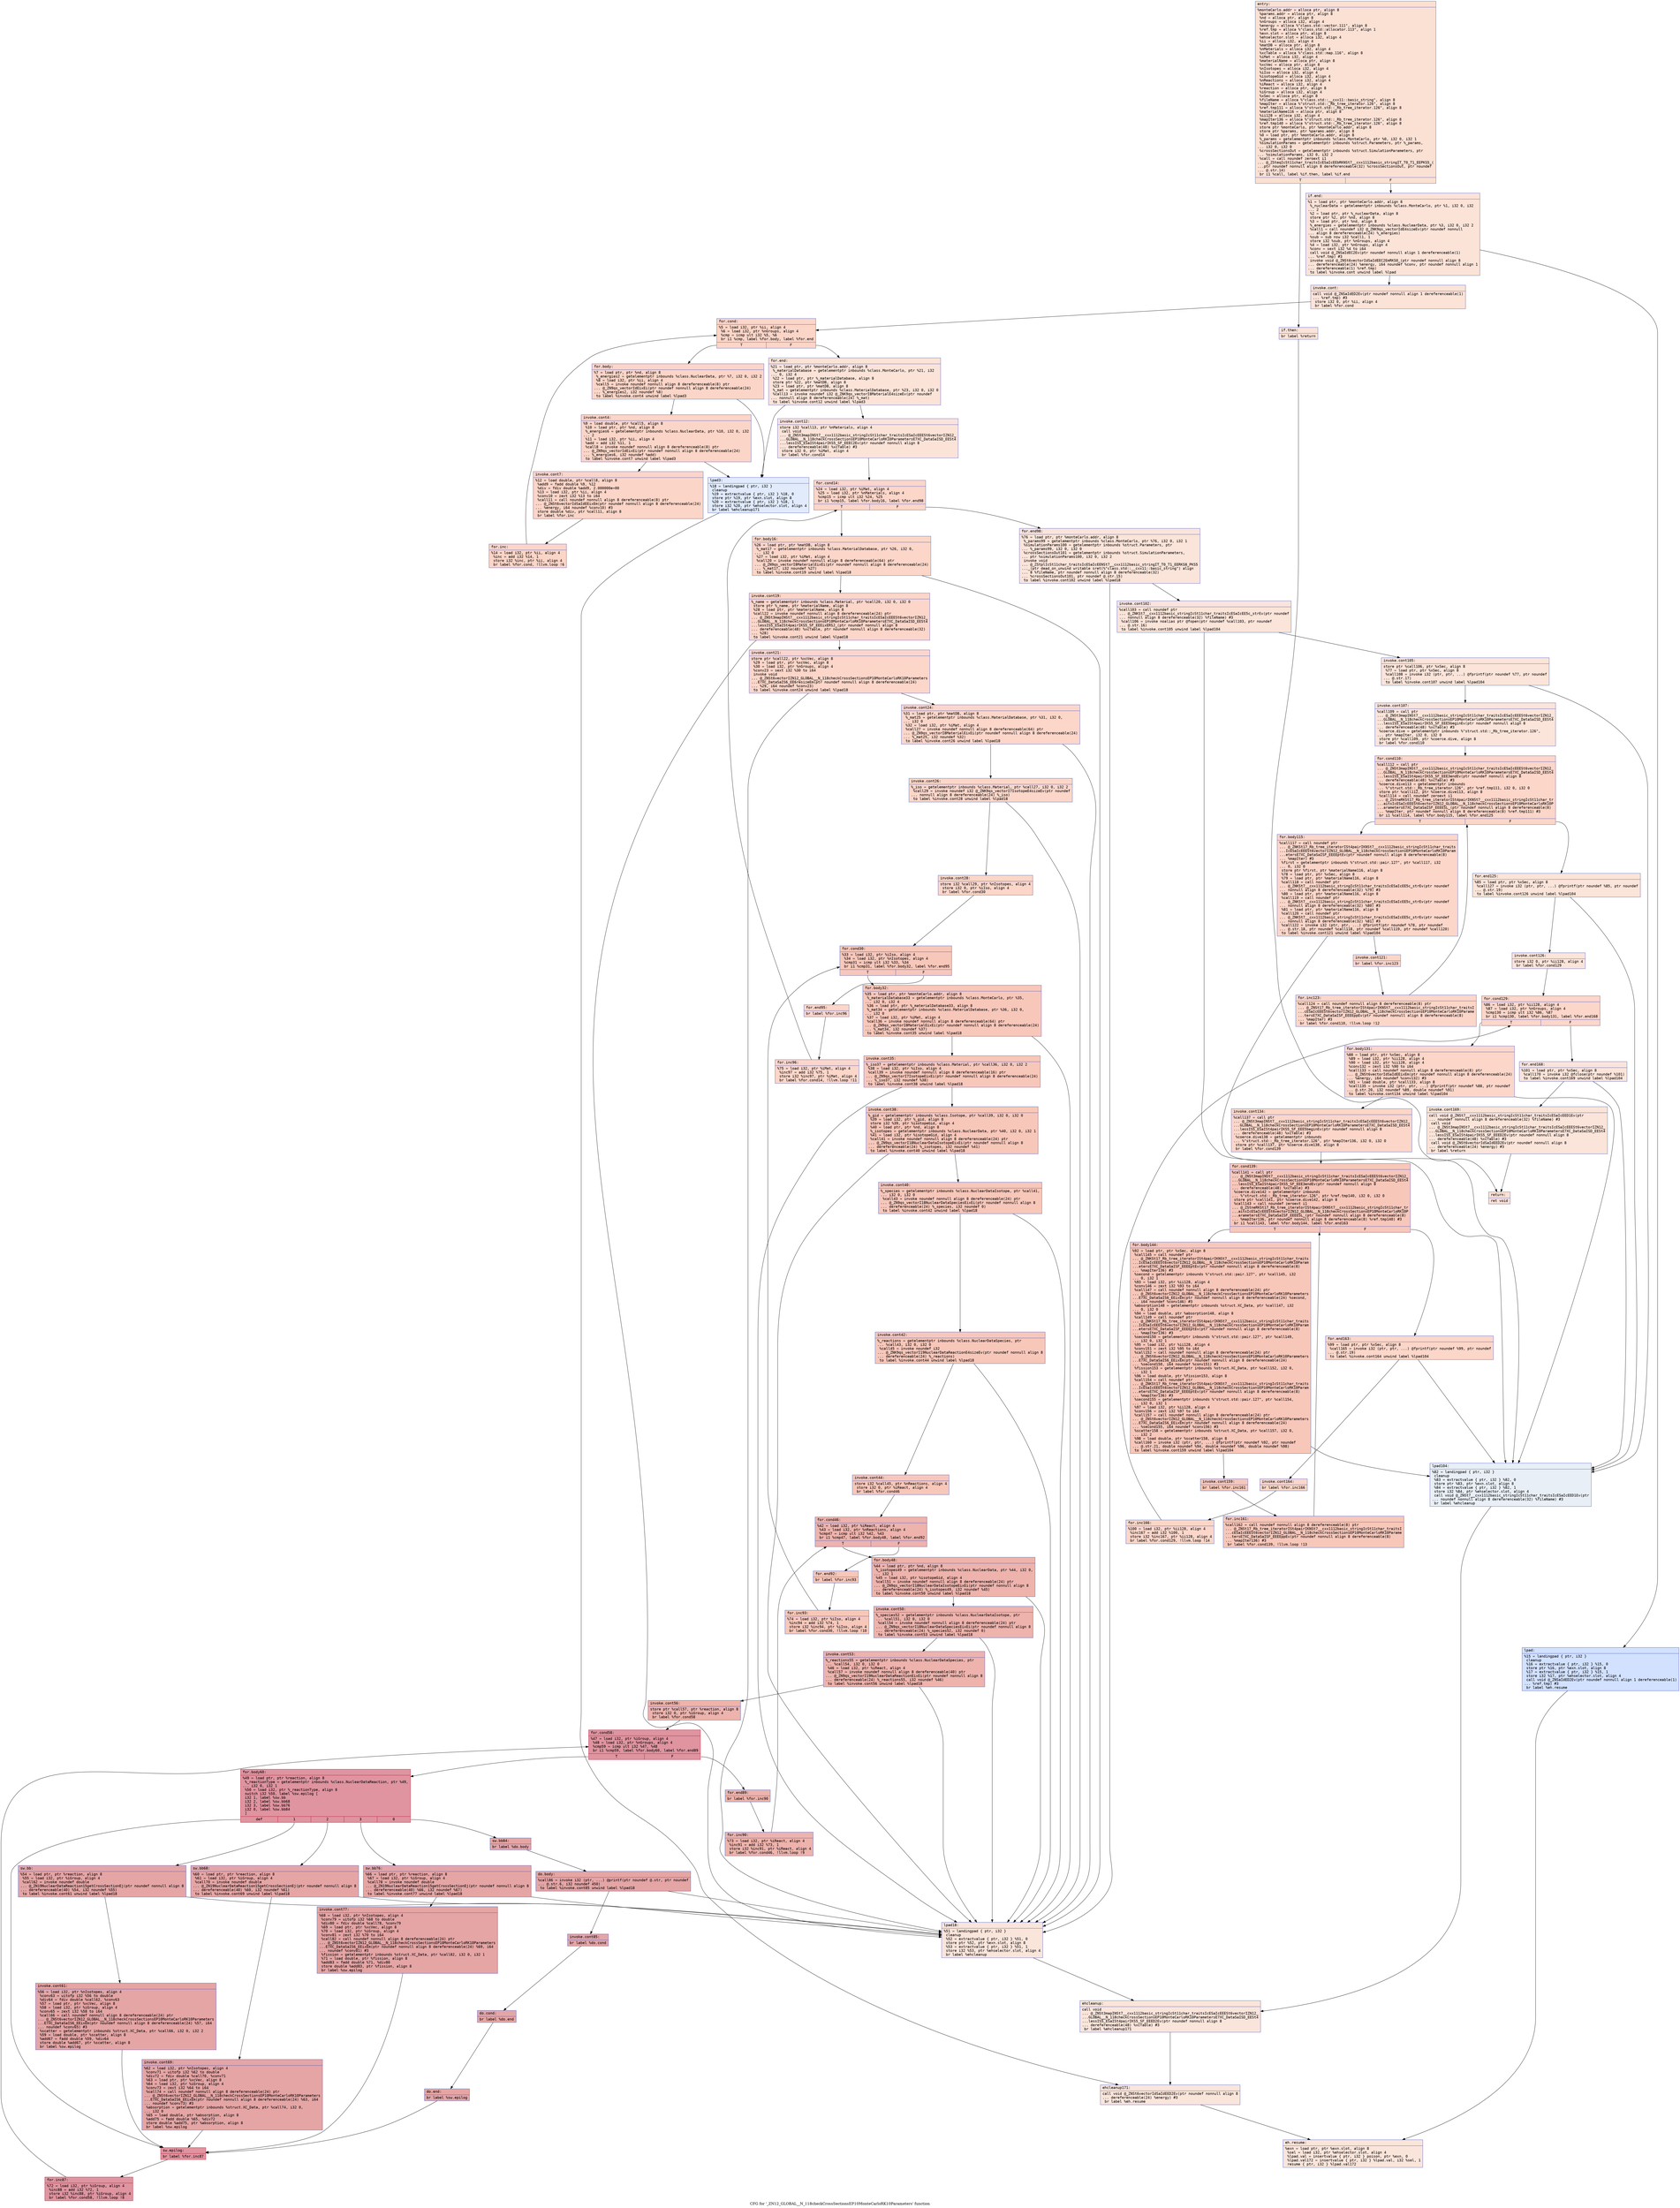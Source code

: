 digraph "CFG for '_ZN12_GLOBAL__N_118checkCrossSectionsEP10MonteCarloRK10Parameters' function" {
	label="CFG for '_ZN12_GLOBAL__N_118checkCrossSectionsEP10MonteCarloRK10Parameters' function";

	Node0x55dab46b8690 [shape=record,color="#3d50c3ff", style=filled, fillcolor="#f7b99e70" fontname="Courier",label="{entry:\l|  %monteCarlo.addr = alloca ptr, align 8\l  %params.addr = alloca ptr, align 8\l  %nd = alloca ptr, align 8\l  %nGroups = alloca i32, align 4\l  %energy = alloca %\"class.std::vector.111\", align 8\l  %ref.tmp = alloca %\"class.std::allocator.113\", align 1\l  %exn.slot = alloca ptr, align 8\l  %ehselector.slot = alloca i32, align 4\l  %ii = alloca i32, align 4\l  %matDB = alloca ptr, align 8\l  %nMaterials = alloca i32, align 4\l  %xcTable = alloca %\"class.std::map.116\", align 8\l  %iMat = alloca i32, align 4\l  %materialName = alloca ptr, align 8\l  %xcVec = alloca ptr, align 8\l  %nIsotopes = alloca i32, align 4\l  %iIso = alloca i32, align 4\l  %isotopeGid = alloca i32, align 4\l  %nReactions = alloca i32, align 4\l  %iReact = alloca i32, align 4\l  %reaction = alloca ptr, align 8\l  %iGroup = alloca i32, align 4\l  %xSec = alloca ptr, align 8\l  %fileName = alloca %\"class.std::__cxx11::basic_string\", align 8\l  %mapIter = alloca %\"struct.std::_Rb_tree_iterator.126\", align 8\l  %ref.tmp111 = alloca %\"struct.std::_Rb_tree_iterator.126\", align 8\l  %materialName116 = alloca ptr, align 8\l  %ii128 = alloca i32, align 4\l  %mapIter136 = alloca %\"struct.std::_Rb_tree_iterator.126\", align 8\l  %ref.tmp140 = alloca %\"struct.std::_Rb_tree_iterator.126\", align 8\l  store ptr %monteCarlo, ptr %monteCarlo.addr, align 8\l  store ptr %params, ptr %params.addr, align 8\l  %0 = load ptr, ptr %monteCarlo.addr, align 8\l  %_params = getelementptr inbounds %class.MonteCarlo, ptr %0, i32 0, i32 1\l  %simulationParams = getelementptr inbounds %struct.Parameters, ptr %_params,\l... i32 0, i32 0\l  %crossSectionsOut = getelementptr inbounds %struct.SimulationParameters, ptr\l... %simulationParams, i32 0, i32 2\l  %call = call noundef zeroext i1\l... @_ZSteqIcSt11char_traitsIcESaIcEEbRKNSt7__cxx1112basic_stringIT_T0_T1_EEPKS5_(\l...ptr noundef nonnull align 8 dereferenceable(32) %crossSectionsOut, ptr noundef\l... @.str.14)\l  br i1 %call, label %if.then, label %if.end\l|{<s0>T|<s1>F}}"];
	Node0x55dab46b8690:s0 -> Node0x55dab46ba7e0[tooltip="entry -> if.then\nProbability 50.00%" ];
	Node0x55dab46b8690:s1 -> Node0x55dab46ba830[tooltip="entry -> if.end\nProbability 50.00%" ];
	Node0x55dab46ba7e0 [shape=record,color="#3d50c3ff", style=filled, fillcolor="#f6bfa670" fontname="Courier",label="{if.then:\l|  br label %return\l}"];
	Node0x55dab46ba7e0 -> Node0x55dab46ba9b0[tooltip="if.then -> return\nProbability 100.00%" ];
	Node0x55dab46ba830 [shape=record,color="#3d50c3ff", style=filled, fillcolor="#f6bfa670" fontname="Courier",label="{if.end:\l|  %1 = load ptr, ptr %monteCarlo.addr, align 8\l  %_nuclearData = getelementptr inbounds %class.MonteCarlo, ptr %1, i32 0, i32\l... 2\l  %2 = load ptr, ptr %_nuclearData, align 8\l  store ptr %2, ptr %nd, align 8\l  %3 = load ptr, ptr %nd, align 8\l  %_energies = getelementptr inbounds %class.NuclearData, ptr %3, i32 0, i32 2\l  %call1 = call noundef i32 @_ZNK9qs_vectorIdE4sizeEv(ptr noundef nonnull\l... align 8 dereferenceable(24) %_energies)\l  %sub = sub nsw i32 %call1, 1\l  store i32 %sub, ptr %nGroups, align 4\l  %4 = load i32, ptr %nGroups, align 4\l  %conv = sext i32 %4 to i64\l  call void @_ZNSaIdEC2Ev(ptr noundef nonnull align 1 dereferenceable(1)\l... %ref.tmp) #3\l  invoke void @_ZNSt6vectorIdSaIdEEC2EmRKS0_(ptr noundef nonnull align 8\l... dereferenceable(24) %energy, i64 noundef %conv, ptr noundef nonnull align 1\l... dereferenceable(1) %ref.tmp)\l          to label %invoke.cont unwind label %lpad\l}"];
	Node0x55dab46ba830 -> Node0x55dab46bb460[tooltip="if.end -> invoke.cont\nProbability 100.00%" ];
	Node0x55dab46ba830 -> Node0x55dab46bb540[tooltip="if.end -> lpad\nProbability 0.00%" ];
	Node0x55dab46bb460 [shape=record,color="#3d50c3ff", style=filled, fillcolor="#f6bfa670" fontname="Courier",label="{invoke.cont:\l|  call void @_ZNSaIdED2Ev(ptr noundef nonnull align 1 dereferenceable(1)\l... %ref.tmp) #3\l  store i32 0, ptr %ii, align 4\l  br label %for.cond\l}"];
	Node0x55dab46bb460 -> Node0x55dab46bbac0[tooltip="invoke.cont -> for.cond\nProbability 100.00%" ];
	Node0x55dab46bbac0 [shape=record,color="#3d50c3ff", style=filled, fillcolor="#f5a08170" fontname="Courier",label="{for.cond:\l|  %5 = load i32, ptr %ii, align 4\l  %6 = load i32, ptr %nGroups, align 4\l  %cmp = icmp ult i32 %5, %6\l  br i1 %cmp, label %for.body, label %for.end\l|{<s0>T|<s1>F}}"];
	Node0x55dab46bbac0:s0 -> Node0x55dab46b97d0[tooltip="for.cond -> for.body\nProbability 96.88%" ];
	Node0x55dab46bbac0:s1 -> Node0x55dab46b9850[tooltip="for.cond -> for.end\nProbability 3.12%" ];
	Node0x55dab46b97d0 [shape=record,color="#3d50c3ff", style=filled, fillcolor="#f5a08170" fontname="Courier",label="{for.body:\l|  %7 = load ptr, ptr %nd, align 8\l  %_energies2 = getelementptr inbounds %class.NuclearData, ptr %7, i32 0, i32 2\l  %8 = load i32, ptr %ii, align 4\l  %call5 = invoke noundef nonnull align 8 dereferenceable(8) ptr\l... @_ZN9qs_vectorIdEixEi(ptr noundef nonnull align 8 dereferenceable(24)\l... %_energies2, i32 noundef %8)\l          to label %invoke.cont4 unwind label %lpad3\l}"];
	Node0x55dab46b97d0 -> Node0x55dab46bc4d0[tooltip="for.body -> invoke.cont4\nProbability 100.00%" ];
	Node0x55dab46b97d0 -> Node0x55dab46bc520[tooltip="for.body -> lpad3\nProbability 0.00%" ];
	Node0x55dab46bc4d0 [shape=record,color="#3d50c3ff", style=filled, fillcolor="#f5a08170" fontname="Courier",label="{invoke.cont4:\l|  %9 = load double, ptr %call5, align 8\l  %10 = load ptr, ptr %nd, align 8\l  %_energies6 = getelementptr inbounds %class.NuclearData, ptr %10, i32 0, i32\l... 2\l  %11 = load i32, ptr %ii, align 4\l  %add = add i32 %11, 1\l  %call8 = invoke noundef nonnull align 8 dereferenceable(8) ptr\l... @_ZN9qs_vectorIdEixEi(ptr noundef nonnull align 8 dereferenceable(24)\l... %_energies6, i32 noundef %add)\l          to label %invoke.cont7 unwind label %lpad3\l}"];
	Node0x55dab46bc4d0 -> Node0x55dab46bcb80[tooltip="invoke.cont4 -> invoke.cont7\nProbability 100.00%" ];
	Node0x55dab46bc4d0 -> Node0x55dab46bc520[tooltip="invoke.cont4 -> lpad3\nProbability 0.00%" ];
	Node0x55dab46bcb80 [shape=record,color="#3d50c3ff", style=filled, fillcolor="#f5a08170" fontname="Courier",label="{invoke.cont7:\l|  %12 = load double, ptr %call8, align 8\l  %add9 = fadd double %9, %12\l  %div = fdiv double %add9, 2.000000e+00\l  %13 = load i32, ptr %ii, align 4\l  %conv10 = zext i32 %13 to i64\l  %call11 = call noundef nonnull align 8 dereferenceable(8) ptr\l... @_ZNSt6vectorIdSaIdEEixEm(ptr noundef nonnull align 8 dereferenceable(24)\l... %energy, i64 noundef %conv10) #3\l  store double %div, ptr %call11, align 8\l  br label %for.inc\l}"];
	Node0x55dab46bcb80 -> Node0x55dab46bd360[tooltip="invoke.cont7 -> for.inc\nProbability 100.00%" ];
	Node0x55dab46bd360 [shape=record,color="#3d50c3ff", style=filled, fillcolor="#f5a08170" fontname="Courier",label="{for.inc:\l|  %14 = load i32, ptr %ii, align 4\l  %inc = add i32 %14, 1\l  store i32 %inc, ptr %ii, align 4\l  br label %for.cond, !llvm.loop !6\l}"];
	Node0x55dab46bd360 -> Node0x55dab46bbac0[tooltip="for.inc -> for.cond\nProbability 100.00%" ];
	Node0x55dab46bb540 [shape=record,color="#3d50c3ff", style=filled, fillcolor="#9abbff70" fontname="Courier",label="{lpad:\l|  %15 = landingpad \{ ptr, i32 \}\l          cleanup\l  %16 = extractvalue \{ ptr, i32 \} %15, 0\l  store ptr %16, ptr %exn.slot, align 8\l  %17 = extractvalue \{ ptr, i32 \} %15, 1\l  store i32 %17, ptr %ehselector.slot, align 4\l  call void @_ZNSaIdED2Ev(ptr noundef nonnull align 1 dereferenceable(1)\l... %ref.tmp) #3\l  br label %eh.resume\l}"];
	Node0x55dab46bb540 -> Node0x55dab46bdbc0[tooltip="lpad -> eh.resume\nProbability 100.00%" ];
	Node0x55dab46bc520 [shape=record,color="#3d50c3ff", style=filled, fillcolor="#bbd1f870" fontname="Courier",label="{lpad3:\l|  %18 = landingpad \{ ptr, i32 \}\l          cleanup\l  %19 = extractvalue \{ ptr, i32 \} %18, 0\l  store ptr %19, ptr %exn.slot, align 8\l  %20 = extractvalue \{ ptr, i32 \} %18, 1\l  store i32 %20, ptr %ehselector.slot, align 4\l  br label %ehcleanup171\l}"];
	Node0x55dab46bc520 -> Node0x55dab46bdf10[tooltip="lpad3 -> ehcleanup171\nProbability 100.00%" ];
	Node0x55dab46b9850 [shape=record,color="#3d50c3ff", style=filled, fillcolor="#f6bfa670" fontname="Courier",label="{for.end:\l|  %21 = load ptr, ptr %monteCarlo.addr, align 8\l  %_materialDatabase = getelementptr inbounds %class.MonteCarlo, ptr %21, i32\l... 0, i32 4\l  %22 = load ptr, ptr %_materialDatabase, align 8\l  store ptr %22, ptr %matDB, align 8\l  %23 = load ptr, ptr %matDB, align 8\l  %_mat = getelementptr inbounds %class.MaterialDatabase, ptr %23, i32 0, i32 0\l  %call13 = invoke noundef i32 @_ZNK9qs_vectorI8MaterialE4sizeEv(ptr noundef\l... nonnull align 8 dereferenceable(24) %_mat)\l          to label %invoke.cont12 unwind label %lpad3\l}"];
	Node0x55dab46b9850 -> Node0x55dab46be4b0[tooltip="for.end -> invoke.cont12\nProbability 100.00%" ];
	Node0x55dab46b9850 -> Node0x55dab46bc520[tooltip="for.end -> lpad3\nProbability 0.00%" ];
	Node0x55dab46be4b0 [shape=record,color="#3d50c3ff", style=filled, fillcolor="#f6bfa670" fontname="Courier",label="{invoke.cont12:\l|  store i32 %call13, ptr %nMaterials, align 4\l  call void\l... @_ZNSt3mapINSt7__cxx1112basic_stringIcSt11char_traitsIcESaIcEEESt6vectorIZN12_\l...GLOBAL__N_118checkCrossSectionsEP10MonteCarloRK10ParametersE7XC_DataSaISD_EESt4\l...lessIS5_ESaISt4pairIKS5_SF_EEEC2Ev(ptr noundef nonnull align 8\l... dereferenceable(48) %xcTable) #3\l  store i32 0, ptr %iMat, align 4\l  br label %for.cond14\l}"];
	Node0x55dab46be4b0 -> Node0x55dab46bea40[tooltip="invoke.cont12 -> for.cond14\nProbability 100.00%" ];
	Node0x55dab46bea40 [shape=record,color="#3d50c3ff", style=filled, fillcolor="#f6a38570" fontname="Courier",label="{for.cond14:\l|  %24 = load i32, ptr %iMat, align 4\l  %25 = load i32, ptr %nMaterials, align 4\l  %cmp15 = icmp ult i32 %24, %25\l  br i1 %cmp15, label %for.body16, label %for.end98\l|{<s0>T|<s1>F}}"];
	Node0x55dab46bea40:s0 -> Node0x55dab46becf0[tooltip="for.cond14 -> for.body16\nProbability 96.88%" ];
	Node0x55dab46bea40:s1 -> Node0x55dab46bed40[tooltip="for.cond14 -> for.end98\nProbability 3.12%" ];
	Node0x55dab46becf0 [shape=record,color="#3d50c3ff", style=filled, fillcolor="#f6a38570" fontname="Courier",label="{for.body16:\l|  %26 = load ptr, ptr %matDB, align 8\l  %_mat17 = getelementptr inbounds %class.MaterialDatabase, ptr %26, i32 0,\l... i32 0\l  %27 = load i32, ptr %iMat, align 4\l  %call20 = invoke noundef nonnull align 8 dereferenceable(64) ptr\l... @_ZN9qs_vectorI8MaterialEixEi(ptr noundef nonnull align 8 dereferenceable(24)\l... %_mat17, i32 noundef %27)\l          to label %invoke.cont19 unwind label %lpad18\l}"];
	Node0x55dab46becf0 -> Node0x55dab46bf0e0[tooltip="for.body16 -> invoke.cont19\nProbability 100.00%" ];
	Node0x55dab46becf0 -> Node0x55dab46bf160[tooltip="for.body16 -> lpad18\nProbability 0.00%" ];
	Node0x55dab46bf0e0 [shape=record,color="#3d50c3ff", style=filled, fillcolor="#f6a38570" fontname="Courier",label="{invoke.cont19:\l|  %_name = getelementptr inbounds %class.Material, ptr %call20, i32 0, i32 0\l  store ptr %_name, ptr %materialName, align 8\l  %28 = load ptr, ptr %materialName, align 8\l  %call22 = invoke noundef nonnull align 8 dereferenceable(24) ptr\l... @_ZNSt3mapINSt7__cxx1112basic_stringIcSt11char_traitsIcESaIcEEESt6vectorIZN12_\l...GLOBAL__N_118checkCrossSectionsEP10MonteCarloRK10ParametersE7XC_DataSaISD_EESt4\l...lessIS5_ESaISt4pairIKS5_SF_EEEixERSJ_(ptr noundef nonnull align 8\l... dereferenceable(48) %xcTable, ptr noundef nonnull align 8 dereferenceable(32)\l... %28)\l          to label %invoke.cont21 unwind label %lpad18\l}"];
	Node0x55dab46bf0e0 -> Node0x55dab46bf6b0[tooltip="invoke.cont19 -> invoke.cont21\nProbability 100.00%" ];
	Node0x55dab46bf0e0 -> Node0x55dab46bf160[tooltip="invoke.cont19 -> lpad18\nProbability 0.00%" ];
	Node0x55dab46bf6b0 [shape=record,color="#3d50c3ff", style=filled, fillcolor="#f6a38570" fontname="Courier",label="{invoke.cont21:\l|  store ptr %call22, ptr %xcVec, align 8\l  %29 = load ptr, ptr %xcVec, align 8\l  %30 = load i32, ptr %nGroups, align 4\l  %conv23 = sext i32 %30 to i64\l  invoke void\l... @_ZNSt6vectorIZN12_GLOBAL__N_118checkCrossSectionsEP10MonteCarloRK10Parameters\l...E7XC_DataSaIS6_EE6resizeEm(ptr noundef nonnull align 8 dereferenceable(24)\l... %29, i64 noundef %conv23)\l          to label %invoke.cont24 unwind label %lpad18\l}"];
	Node0x55dab46bf6b0 -> Node0x55dab46bfcc0[tooltip="invoke.cont21 -> invoke.cont24\nProbability 100.00%" ];
	Node0x55dab46bf6b0 -> Node0x55dab46bf160[tooltip="invoke.cont21 -> lpad18\nProbability 0.00%" ];
	Node0x55dab46bfcc0 [shape=record,color="#3d50c3ff", style=filled, fillcolor="#f6a38570" fontname="Courier",label="{invoke.cont24:\l|  %31 = load ptr, ptr %matDB, align 8\l  %_mat25 = getelementptr inbounds %class.MaterialDatabase, ptr %31, i32 0,\l... i32 0\l  %32 = load i32, ptr %iMat, align 4\l  %call27 = invoke noundef nonnull align 8 dereferenceable(64) ptr\l... @_ZN9qs_vectorI8MaterialEixEi(ptr noundef nonnull align 8 dereferenceable(24)\l... %_mat25, i32 noundef %32)\l          to label %invoke.cont26 unwind label %lpad18\l}"];
	Node0x55dab46bfcc0 -> Node0x55dab46c0210[tooltip="invoke.cont24 -> invoke.cont26\nProbability 100.00%" ];
	Node0x55dab46bfcc0 -> Node0x55dab46bf160[tooltip="invoke.cont24 -> lpad18\nProbability 0.00%" ];
	Node0x55dab46c0210 [shape=record,color="#3d50c3ff", style=filled, fillcolor="#f6a38570" fontname="Courier",label="{invoke.cont26:\l|  %_iso = getelementptr inbounds %class.Material, ptr %call27, i32 0, i32 2\l  %call29 = invoke noundef i32 @_ZNK9qs_vectorI7IsotopeE4sizeEv(ptr noundef\l... nonnull align 8 dereferenceable(24) %_iso)\l          to label %invoke.cont28 unwind label %lpad18\l}"];
	Node0x55dab46c0210 -> Node0x55dab46c04f0[tooltip="invoke.cont26 -> invoke.cont28\nProbability 100.00%" ];
	Node0x55dab46c0210 -> Node0x55dab46bf160[tooltip="invoke.cont26 -> lpad18\nProbability 0.00%" ];
	Node0x55dab46c04f0 [shape=record,color="#3d50c3ff", style=filled, fillcolor="#f6a38570" fontname="Courier",label="{invoke.cont28:\l|  store i32 %call29, ptr %nIsotopes, align 4\l  store i32 0, ptr %iIso, align 4\l  br label %for.cond30\l}"];
	Node0x55dab46c04f0 -> Node0x55dab46c08e0[tooltip="invoke.cont28 -> for.cond30\nProbability 100.00%" ];
	Node0x55dab46c08e0 [shape=record,color="#3d50c3ff", style=filled, fillcolor="#ec7f6370" fontname="Courier",label="{for.cond30:\l|  %33 = load i32, ptr %iIso, align 4\l  %34 = load i32, ptr %nIsotopes, align 4\l  %cmp31 = icmp ult i32 %33, %34\l  br i1 %cmp31, label %for.body32, label %for.end95\l|{<s0>T|<s1>F}}"];
	Node0x55dab46c08e0:s0 -> Node0x55dab46c0ae0[tooltip="for.cond30 -> for.body32\nProbability 96.88%" ];
	Node0x55dab46c08e0:s1 -> Node0x55dab46c0b60[tooltip="for.cond30 -> for.end95\nProbability 3.12%" ];
	Node0x55dab46c0ae0 [shape=record,color="#3d50c3ff", style=filled, fillcolor="#ec7f6370" fontname="Courier",label="{for.body32:\l|  %35 = load ptr, ptr %monteCarlo.addr, align 8\l  %_materialDatabase33 = getelementptr inbounds %class.MonteCarlo, ptr %35,\l... i32 0, i32 4\l  %36 = load ptr, ptr %_materialDatabase33, align 8\l  %_mat34 = getelementptr inbounds %class.MaterialDatabase, ptr %36, i32 0,\l... i32 0\l  %37 = load i32, ptr %iMat, align 4\l  %call36 = invoke noundef nonnull align 8 dereferenceable(64) ptr\l... @_ZN9qs_vectorI8MaterialEixEi(ptr noundef nonnull align 8 dereferenceable(24)\l... %_mat34, i32 noundef %37)\l          to label %invoke.cont35 unwind label %lpad18\l}"];
	Node0x55dab46c0ae0 -> Node0x55dab46c10d0[tooltip="for.body32 -> invoke.cont35\nProbability 100.00%" ];
	Node0x55dab46c0ae0 -> Node0x55dab46bf160[tooltip="for.body32 -> lpad18\nProbability 0.00%" ];
	Node0x55dab46c10d0 [shape=record,color="#3d50c3ff", style=filled, fillcolor="#ec7f6370" fontname="Courier",label="{invoke.cont35:\l|  %_iso37 = getelementptr inbounds %class.Material, ptr %call36, i32 0, i32 2\l  %38 = load i32, ptr %iIso, align 4\l  %call39 = invoke noundef nonnull align 8 dereferenceable(16) ptr\l... @_ZN9qs_vectorI7IsotopeEixEi(ptr noundef nonnull align 8 dereferenceable(24)\l... %_iso37, i32 noundef %38)\l          to label %invoke.cont38 unwind label %lpad18\l}"];
	Node0x55dab46c10d0 -> Node0x55dab46bc070[tooltip="invoke.cont35 -> invoke.cont38\nProbability 100.00%" ];
	Node0x55dab46c10d0 -> Node0x55dab46bf160[tooltip="invoke.cont35 -> lpad18\nProbability 0.00%" ];
	Node0x55dab46bc070 [shape=record,color="#3d50c3ff", style=filled, fillcolor="#ec7f6370" fontname="Courier",label="{invoke.cont38:\l|  %_gid = getelementptr inbounds %class.Isotope, ptr %call39, i32 0, i32 0\l  %39 = load i32, ptr %_gid, align 8\l  store i32 %39, ptr %isotopeGid, align 4\l  %40 = load ptr, ptr %nd, align 8\l  %_isotopes = getelementptr inbounds %class.NuclearData, ptr %40, i32 0, i32 1\l  %41 = load i32, ptr %isotopeGid, align 4\l  %call41 = invoke noundef nonnull align 8 dereferenceable(24) ptr\l... @_ZN9qs_vectorI18NuclearDataIsotopeEixEi(ptr noundef nonnull align 8\l... dereferenceable(24) %_isotopes, i32 noundef %41)\l          to label %invoke.cont40 unwind label %lpad18\l}"];
	Node0x55dab46bc070 -> Node0x55dab46c20e0[tooltip="invoke.cont38 -> invoke.cont40\nProbability 100.00%" ];
	Node0x55dab46bc070 -> Node0x55dab46bf160[tooltip="invoke.cont38 -> lpad18\nProbability 0.00%" ];
	Node0x55dab46c20e0 [shape=record,color="#3d50c3ff", style=filled, fillcolor="#ec7f6370" fontname="Courier",label="{invoke.cont40:\l|  %_species = getelementptr inbounds %class.NuclearDataIsotope, ptr %call41,\l... i32 0, i32 0\l  %call43 = invoke noundef nonnull align 8 dereferenceable(24) ptr\l... @_ZN9qs_vectorI18NuclearDataSpeciesEixEi(ptr noundef nonnull align 8\l... dereferenceable(24) %_species, i32 noundef 0)\l          to label %invoke.cont42 unwind label %lpad18\l}"];
	Node0x55dab46c20e0 -> Node0x55dab46c24c0[tooltip="invoke.cont40 -> invoke.cont42\nProbability 100.00%" ];
	Node0x55dab46c20e0 -> Node0x55dab46bf160[tooltip="invoke.cont40 -> lpad18\nProbability 0.00%" ];
	Node0x55dab46c24c0 [shape=record,color="#3d50c3ff", style=filled, fillcolor="#ec7f6370" fontname="Courier",label="{invoke.cont42:\l|  %_reactions = getelementptr inbounds %class.NuclearDataSpecies, ptr\l... %call43, i32 0, i32 0\l  %call45 = invoke noundef i32\l... @_ZNK9qs_vectorI19NuclearDataReactionE4sizeEv(ptr noundef nonnull align 8\l... dereferenceable(24) %_reactions)\l          to label %invoke.cont44 unwind label %lpad18\l}"];
	Node0x55dab46c24c0 -> Node0x55dab46c28c0[tooltip="invoke.cont42 -> invoke.cont44\nProbability 100.00%" ];
	Node0x55dab46c24c0 -> Node0x55dab46bf160[tooltip="invoke.cont42 -> lpad18\nProbability 0.00%" ];
	Node0x55dab46c28c0 [shape=record,color="#3d50c3ff", style=filled, fillcolor="#ec7f6370" fontname="Courier",label="{invoke.cont44:\l|  store i32 %call45, ptr %nReactions, align 4\l  store i32 0, ptr %iReact, align 4\l  br label %for.cond46\l}"];
	Node0x55dab46c28c0 -> Node0x55dab46c2cd0[tooltip="invoke.cont44 -> for.cond46\nProbability 100.00%" ];
	Node0x55dab46c2cd0 [shape=record,color="#3d50c3ff", style=filled, fillcolor="#d6524470" fontname="Courier",label="{for.cond46:\l|  %42 = load i32, ptr %iReact, align 4\l  %43 = load i32, ptr %nReactions, align 4\l  %cmp47 = icmp ult i32 %42, %43\l  br i1 %cmp47, label %for.body48, label %for.end92\l|{<s0>T|<s1>F}}"];
	Node0x55dab46c2cd0:s0 -> Node0x55dab46c2f70[tooltip="for.cond46 -> for.body48\nProbability 96.88%" ];
	Node0x55dab46c2cd0:s1 -> Node0x55dab46c2ff0[tooltip="for.cond46 -> for.end92\nProbability 3.12%" ];
	Node0x55dab46c2f70 [shape=record,color="#3d50c3ff", style=filled, fillcolor="#d6524470" fontname="Courier",label="{for.body48:\l|  %44 = load ptr, ptr %nd, align 8\l  %_isotopes49 = getelementptr inbounds %class.NuclearData, ptr %44, i32 0,\l... i32 1\l  %45 = load i32, ptr %isotopeGid, align 4\l  %call51 = invoke noundef nonnull align 8 dereferenceable(24) ptr\l... @_ZN9qs_vectorI18NuclearDataIsotopeEixEi(ptr noundef nonnull align 8\l... dereferenceable(24) %_isotopes49, i32 noundef %45)\l          to label %invoke.cont50 unwind label %lpad18\l}"];
	Node0x55dab46c2f70 -> Node0x55dab46c33a0[tooltip="for.body48 -> invoke.cont50\nProbability 100.00%" ];
	Node0x55dab46c2f70 -> Node0x55dab46bf160[tooltip="for.body48 -> lpad18\nProbability 0.00%" ];
	Node0x55dab46c33a0 [shape=record,color="#3d50c3ff", style=filled, fillcolor="#d6524470" fontname="Courier",label="{invoke.cont50:\l|  %_species52 = getelementptr inbounds %class.NuclearDataIsotope, ptr\l... %call51, i32 0, i32 0\l  %call54 = invoke noundef nonnull align 8 dereferenceable(24) ptr\l... @_ZN9qs_vectorI18NuclearDataSpeciesEixEi(ptr noundef nonnull align 8\l... dereferenceable(24) %_species52, i32 noundef 0)\l          to label %invoke.cont53 unwind label %lpad18\l}"];
	Node0x55dab46c33a0 -> Node0x55dab46c36a0[tooltip="invoke.cont50 -> invoke.cont53\nProbability 100.00%" ];
	Node0x55dab46c33a0 -> Node0x55dab46bf160[tooltip="invoke.cont50 -> lpad18\nProbability 0.00%" ];
	Node0x55dab46c36a0 [shape=record,color="#3d50c3ff", style=filled, fillcolor="#d6524470" fontname="Courier",label="{invoke.cont53:\l|  %_reactions55 = getelementptr inbounds %class.NuclearDataSpecies, ptr\l... %call54, i32 0, i32 0\l  %46 = load i32, ptr %iReact, align 4\l  %call57 = invoke noundef nonnull align 8 dereferenceable(40) ptr\l... @_ZN9qs_vectorI19NuclearDataReactionEixEi(ptr noundef nonnull align 8\l... dereferenceable(24) %_reactions55, i32 noundef %46)\l          to label %invoke.cont56 unwind label %lpad18\l}"];
	Node0x55dab46c36a0 -> Node0x55dab46c39d0[tooltip="invoke.cont53 -> invoke.cont56\nProbability 100.00%" ];
	Node0x55dab46c36a0 -> Node0x55dab46bf160[tooltip="invoke.cont53 -> lpad18\nProbability 0.00%" ];
	Node0x55dab46c39d0 [shape=record,color="#3d50c3ff", style=filled, fillcolor="#d6524470" fontname="Courier",label="{invoke.cont56:\l|  store ptr %call57, ptr %reaction, align 8\l  store i32 0, ptr %iGroup, align 4\l  br label %for.cond58\l}"];
	Node0x55dab46c39d0 -> Node0x55dab46c3e20[tooltip="invoke.cont56 -> for.cond58\nProbability 100.00%" ];
	Node0x55dab46c3e20 [shape=record,color="#b70d28ff", style=filled, fillcolor="#b70d2870" fontname="Courier",label="{for.cond58:\l|  %47 = load i32, ptr %iGroup, align 4\l  %48 = load i32, ptr %nGroups, align 4\l  %cmp59 = icmp ult i32 %47, %48\l  br i1 %cmp59, label %for.body60, label %for.end89\l|{<s0>T|<s1>F}}"];
	Node0x55dab46c3e20:s0 -> Node0x55dab46c48b0[tooltip="for.cond58 -> for.body60\nProbability 96.88%" ];
	Node0x55dab46c3e20:s1 -> Node0x55dab46c4930[tooltip="for.cond58 -> for.end89\nProbability 3.12%" ];
	Node0x55dab46c48b0 [shape=record,color="#b70d28ff", style=filled, fillcolor="#b70d2870" fontname="Courier",label="{for.body60:\l|  %49 = load ptr, ptr %reaction, align 8\l  %_reactionType = getelementptr inbounds %class.NuclearDataReaction, ptr %49,\l... i32 0, i32 1\l  %50 = load i32, ptr %_reactionType, align 8\l  switch i32 %50, label %sw.epilog [\l    i32 1, label %sw.bb\l    i32 2, label %sw.bb68\l    i32 3, label %sw.bb76\l    i32 0, label %sw.bb84\l  ]\l|{<s0>def|<s1>1|<s2>2|<s3>3|<s4>0}}"];
	Node0x55dab46c48b0:s0 -> Node0x55dab46c4cb0[tooltip="for.body60 -> sw.epilog\nProbability 20.00%" ];
	Node0x55dab46c48b0:s1 -> Node0x55dab46c4d30[tooltip="for.body60 -> sw.bb\nProbability 20.00%" ];
	Node0x55dab46c48b0:s2 -> Node0x55dab46c4e00[tooltip="for.body60 -> sw.bb68\nProbability 20.00%" ];
	Node0x55dab46c48b0:s3 -> Node0x55dab46c4ed0[tooltip="for.body60 -> sw.bb76\nProbability 20.00%" ];
	Node0x55dab46c48b0:s4 -> Node0x55dab46c4fa0[tooltip="for.body60 -> sw.bb84\nProbability 20.00%" ];
	Node0x55dab46bf160 [shape=record,color="#3d50c3ff", style=filled, fillcolor="#f4c5ad70" fontname="Courier",label="{lpad18:\l|  %51 = landingpad \{ ptr, i32 \}\l          cleanup\l  %52 = extractvalue \{ ptr, i32 \} %51, 0\l  store ptr %52, ptr %exn.slot, align 8\l  %53 = extractvalue \{ ptr, i32 \} %51, 1\l  store i32 %53, ptr %ehselector.slot, align 4\l  br label %ehcleanup\l}"];
	Node0x55dab46bf160 -> Node0x55dab46c54d0[tooltip="lpad18 -> ehcleanup\nProbability 100.00%" ];
	Node0x55dab46c4d30 [shape=record,color="#3d50c3ff", style=filled, fillcolor="#c5333470" fontname="Courier",label="{sw.bb:\l|  %54 = load ptr, ptr %reaction, align 8\l  %55 = load i32, ptr %iGroup, align 4\l  %call62 = invoke noundef double\l... @_ZN19NuclearDataReaction15getCrossSectionEj(ptr noundef nonnull align 8\l... dereferenceable(40) %54, i32 noundef %55)\l          to label %invoke.cont61 unwind label %lpad18\l}"];
	Node0x55dab46c4d30 -> Node0x55dab46c56f0[tooltip="sw.bb -> invoke.cont61\nProbability 100.00%" ];
	Node0x55dab46c4d30 -> Node0x55dab46bf160[tooltip="sw.bb -> lpad18\nProbability 0.00%" ];
	Node0x55dab46c56f0 [shape=record,color="#3d50c3ff", style=filled, fillcolor="#c5333470" fontname="Courier",label="{invoke.cont61:\l|  %56 = load i32, ptr %nIsotopes, align 4\l  %conv63 = uitofp i32 %56 to double\l  %div64 = fdiv double %call62, %conv63\l  %57 = load ptr, ptr %xcVec, align 8\l  %58 = load i32, ptr %iGroup, align 4\l  %conv65 = zext i32 %58 to i64\l  %call66 = call noundef nonnull align 8 dereferenceable(24) ptr\l... @_ZNSt6vectorIZN12_GLOBAL__N_118checkCrossSectionsEP10MonteCarloRK10Parameters\l...E7XC_DataSaIS6_EEixEm(ptr noundef nonnull align 8 dereferenceable(24) %57, i64\l... noundef %conv65) #3\l  %scatter = getelementptr inbounds %struct.XC_Data, ptr %call66, i32 0, i32 2\l  %59 = load double, ptr %scatter, align 8\l  %add67 = fadd double %59, %div64\l  store double %add67, ptr %scatter, align 8\l  br label %sw.epilog\l}"];
	Node0x55dab46c56f0 -> Node0x55dab46c4cb0[tooltip="invoke.cont61 -> sw.epilog\nProbability 100.00%" ];
	Node0x55dab46c4e00 [shape=record,color="#3d50c3ff", style=filled, fillcolor="#c5333470" fontname="Courier",label="{sw.bb68:\l|  %60 = load ptr, ptr %reaction, align 8\l  %61 = load i32, ptr %iGroup, align 4\l  %call70 = invoke noundef double\l... @_ZN19NuclearDataReaction15getCrossSectionEj(ptr noundef nonnull align 8\l... dereferenceable(40) %60, i32 noundef %61)\l          to label %invoke.cont69 unwind label %lpad18\l}"];
	Node0x55dab46c4e00 -> Node0x55dab46c63b0[tooltip="sw.bb68 -> invoke.cont69\nProbability 100.00%" ];
	Node0x55dab46c4e00 -> Node0x55dab46bf160[tooltip="sw.bb68 -> lpad18\nProbability 0.00%" ];
	Node0x55dab46c63b0 [shape=record,color="#3d50c3ff", style=filled, fillcolor="#c5333470" fontname="Courier",label="{invoke.cont69:\l|  %62 = load i32, ptr %nIsotopes, align 4\l  %conv71 = uitofp i32 %62 to double\l  %div72 = fdiv double %call70, %conv71\l  %63 = load ptr, ptr %xcVec, align 8\l  %64 = load i32, ptr %iGroup, align 4\l  %conv73 = zext i32 %64 to i64\l  %call74 = call noundef nonnull align 8 dereferenceable(24) ptr\l... @_ZNSt6vectorIZN12_GLOBAL__N_118checkCrossSectionsEP10MonteCarloRK10Parameters\l...E7XC_DataSaIS6_EEixEm(ptr noundef nonnull align 8 dereferenceable(24) %63, i64\l... noundef %conv73) #3\l  %absorption = getelementptr inbounds %struct.XC_Data, ptr %call74, i32 0,\l... i32 0\l  %65 = load double, ptr %absorption, align 8\l  %add75 = fadd double %65, %div72\l  store double %add75, ptr %absorption, align 8\l  br label %sw.epilog\l}"];
	Node0x55dab46c63b0 -> Node0x55dab46c4cb0[tooltip="invoke.cont69 -> sw.epilog\nProbability 100.00%" ];
	Node0x55dab46c4ed0 [shape=record,color="#3d50c3ff", style=filled, fillcolor="#c5333470" fontname="Courier",label="{sw.bb76:\l|  %66 = load ptr, ptr %reaction, align 8\l  %67 = load i32, ptr %iGroup, align 4\l  %call78 = invoke noundef double\l... @_ZN19NuclearDataReaction15getCrossSectionEj(ptr noundef nonnull align 8\l... dereferenceable(40) %66, i32 noundef %67)\l          to label %invoke.cont77 unwind label %lpad18\l}"];
	Node0x55dab46c4ed0 -> Node0x55dab46c6f20[tooltip="sw.bb76 -> invoke.cont77\nProbability 100.00%" ];
	Node0x55dab46c4ed0 -> Node0x55dab46bf160[tooltip="sw.bb76 -> lpad18\nProbability 0.00%" ];
	Node0x55dab46c6f20 [shape=record,color="#3d50c3ff", style=filled, fillcolor="#c5333470" fontname="Courier",label="{invoke.cont77:\l|  %68 = load i32, ptr %nIsotopes, align 4\l  %conv79 = uitofp i32 %68 to double\l  %div80 = fdiv double %call78, %conv79\l  %69 = load ptr, ptr %xcVec, align 8\l  %70 = load i32, ptr %iGroup, align 4\l  %conv81 = zext i32 %70 to i64\l  %call82 = call noundef nonnull align 8 dereferenceable(24) ptr\l... @_ZNSt6vectorIZN12_GLOBAL__N_118checkCrossSectionsEP10MonteCarloRK10Parameters\l...E7XC_DataSaIS6_EEixEm(ptr noundef nonnull align 8 dereferenceable(24) %69, i64\l... noundef %conv81) #3\l  %fission = getelementptr inbounds %struct.XC_Data, ptr %call82, i32 0, i32 1\l  %71 = load double, ptr %fission, align 8\l  %add83 = fadd double %71, %div80\l  store double %add83, ptr %fission, align 8\l  br label %sw.epilog\l}"];
	Node0x55dab46c6f20 -> Node0x55dab46c4cb0[tooltip="invoke.cont77 -> sw.epilog\nProbability 100.00%" ];
	Node0x55dab46c4fa0 [shape=record,color="#3d50c3ff", style=filled, fillcolor="#c5333470" fontname="Courier",label="{sw.bb84:\l|  br label %do.body\l}"];
	Node0x55dab46c4fa0 -> Node0x55dab46c78d0[tooltip="sw.bb84 -> do.body\nProbability 100.00%" ];
	Node0x55dab46c78d0 [shape=record,color="#3d50c3ff", style=filled, fillcolor="#c5333470" fontname="Courier",label="{do.body:\l|  %call86 = invoke i32 (ptr, ...) @printf(ptr noundef @.str, ptr noundef\l... @.str.6, i32 noundef 450)\l          to label %invoke.cont85 unwind label %lpad18\l}"];
	Node0x55dab46c78d0 -> Node0x55dab46c7970[tooltip="do.body -> invoke.cont85\nProbability 100.00%" ];
	Node0x55dab46c78d0 -> Node0x55dab46bf160[tooltip="do.body -> lpad18\nProbability 0.00%" ];
	Node0x55dab46c7970 [shape=record,color="#3d50c3ff", style=filled, fillcolor="#c5333470" fontname="Courier",label="{invoke.cont85:\l|  br label %do.cond\l}"];
	Node0x55dab46c7970 -> Node0x55dab46c7b80[tooltip="invoke.cont85 -> do.cond\nProbability 100.00%" ];
	Node0x55dab46c7b80 [shape=record,color="#3d50c3ff", style=filled, fillcolor="#c5333470" fontname="Courier",label="{do.cond:\l|  br label %do.end\l}"];
	Node0x55dab46c7b80 -> Node0x55dab46c7c60[tooltip="do.cond -> do.end\nProbability 100.00%" ];
	Node0x55dab46c7c60 [shape=record,color="#3d50c3ff", style=filled, fillcolor="#c5333470" fontname="Courier",label="{do.end:\l|  br label %sw.epilog\l}"];
	Node0x55dab46c7c60 -> Node0x55dab46c4cb0[tooltip="do.end -> sw.epilog\nProbability 100.00%" ];
	Node0x55dab46c4cb0 [shape=record,color="#b70d28ff", style=filled, fillcolor="#b70d2870" fontname="Courier",label="{sw.epilog:\l|  br label %for.inc87\l}"];
	Node0x55dab46c4cb0 -> Node0x55dab46c7db0[tooltip="sw.epilog -> for.inc87\nProbability 100.00%" ];
	Node0x55dab46c7db0 [shape=record,color="#b70d28ff", style=filled, fillcolor="#b70d2870" fontname="Courier",label="{for.inc87:\l|  %72 = load i32, ptr %iGroup, align 4\l  %inc88 = add i32 %72, 1\l  store i32 %inc88, ptr %iGroup, align 4\l  br label %for.cond58, !llvm.loop !8\l}"];
	Node0x55dab46c7db0 -> Node0x55dab46c3e20[tooltip="for.inc87 -> for.cond58\nProbability 100.00%" ];
	Node0x55dab46c4930 [shape=record,color="#3d50c3ff", style=filled, fillcolor="#d6524470" fontname="Courier",label="{for.end89:\l|  br label %for.inc90\l}"];
	Node0x55dab46c4930 -> Node0x55dab46c81b0[tooltip="for.end89 -> for.inc90\nProbability 100.00%" ];
	Node0x55dab46c81b0 [shape=record,color="#3d50c3ff", style=filled, fillcolor="#d6524470" fontname="Courier",label="{for.inc90:\l|  %73 = load i32, ptr %iReact, align 4\l  %inc91 = add i32 %73, 1\l  store i32 %inc91, ptr %iReact, align 4\l  br label %for.cond46, !llvm.loop !9\l}"];
	Node0x55dab46c81b0 -> Node0x55dab46c2cd0[tooltip="for.inc90 -> for.cond46\nProbability 100.00%" ];
	Node0x55dab46c2ff0 [shape=record,color="#3d50c3ff", style=filled, fillcolor="#ec7f6370" fontname="Courier",label="{for.end92:\l|  br label %for.inc93\l}"];
	Node0x55dab46c2ff0 -> Node0x55dab46c8630[tooltip="for.end92 -> for.inc93\nProbability 100.00%" ];
	Node0x55dab46c8630 [shape=record,color="#3d50c3ff", style=filled, fillcolor="#ec7f6370" fontname="Courier",label="{for.inc93:\l|  %74 = load i32, ptr %iIso, align 4\l  %inc94 = add i32 %74, 1\l  store i32 %inc94, ptr %iIso, align 4\l  br label %for.cond30, !llvm.loop !10\l}"];
	Node0x55dab46c8630 -> Node0x55dab46c08e0[tooltip="for.inc93 -> for.cond30\nProbability 100.00%" ];
	Node0x55dab46c0b60 [shape=record,color="#3d50c3ff", style=filled, fillcolor="#f6a38570" fontname="Courier",label="{for.end95:\l|  br label %for.inc96\l}"];
	Node0x55dab46c0b60 -> Node0x55dab46c8ab0[tooltip="for.end95 -> for.inc96\nProbability 100.00%" ];
	Node0x55dab46c8ab0 [shape=record,color="#3d50c3ff", style=filled, fillcolor="#f6a38570" fontname="Courier",label="{for.inc96:\l|  %75 = load i32, ptr %iMat, align 4\l  %inc97 = add i32 %75, 1\l  store i32 %inc97, ptr %iMat, align 4\l  br label %for.cond14, !llvm.loop !11\l}"];
	Node0x55dab46c8ab0 -> Node0x55dab46bea40[tooltip="for.inc96 -> for.cond14\nProbability 100.00%" ];
	Node0x55dab46bed40 [shape=record,color="#3d50c3ff", style=filled, fillcolor="#f5c1a970" fontname="Courier",label="{for.end98:\l|  %76 = load ptr, ptr %monteCarlo.addr, align 8\l  %_params99 = getelementptr inbounds %class.MonteCarlo, ptr %76, i32 0, i32 1\l  %simulationParams100 = getelementptr inbounds %struct.Parameters, ptr\l... %_params99, i32 0, i32 0\l  %crossSectionsOut101 = getelementptr inbounds %struct.SimulationParameters,\l... ptr %simulationParams100, i32 0, i32 2\l  invoke void\l... @_ZStplIcSt11char_traitsIcESaIcEENSt7__cxx1112basic_stringIT_T0_T1_EERKS8_PKS5\l..._(ptr dead_on_unwind writable sret(%\"class.std::__cxx11::basic_string\") align\l... 8 %fileName, ptr noundef nonnull align 8 dereferenceable(32)\l... %crossSectionsOut101, ptr noundef @.str.15)\l          to label %invoke.cont102 unwind label %lpad18\l}"];
	Node0x55dab46bed40 -> Node0x55dab46c9310[tooltip="for.end98 -> invoke.cont102\nProbability 100.00%" ];
	Node0x55dab46bed40 -> Node0x55dab46bf160[tooltip="for.end98 -> lpad18\nProbability 0.00%" ];
	Node0x55dab46c9310 [shape=record,color="#3d50c3ff", style=filled, fillcolor="#f5c1a970" fontname="Courier",label="{invoke.cont102:\l|  %call103 = call noundef ptr\l... @_ZNKSt7__cxx1112basic_stringIcSt11char_traitsIcESaIcEE5c_strEv(ptr noundef\l... nonnull align 8 dereferenceable(32) %fileName) #3\l  %call106 = invoke noalias ptr @fopen(ptr noundef %call103, ptr noundef\l... @.str.16)\l          to label %invoke.cont105 unwind label %lpad104\l}"];
	Node0x55dab46c9310 -> Node0x55dab46c9590[tooltip="invoke.cont102 -> invoke.cont105\nProbability 100.00%" ];
	Node0x55dab46c9310 -> Node0x55dab46c97a0[tooltip="invoke.cont102 -> lpad104\nProbability 0.00%" ];
	Node0x55dab46c9590 [shape=record,color="#3d50c3ff", style=filled, fillcolor="#f5c1a970" fontname="Courier",label="{invoke.cont105:\l|  store ptr %call106, ptr %xSec, align 8\l  %77 = load ptr, ptr %xSec, align 8\l  %call108 = invoke i32 (ptr, ptr, ...) @fprintf(ptr noundef %77, ptr noundef\l... @.str.17)\l          to label %invoke.cont107 unwind label %lpad104\l}"];
	Node0x55dab46c9590 -> Node0x55dab46c9b90[tooltip="invoke.cont105 -> invoke.cont107\nProbability 100.00%" ];
	Node0x55dab46c9590 -> Node0x55dab46c97a0[tooltip="invoke.cont105 -> lpad104\nProbability 0.00%" ];
	Node0x55dab46c9b90 [shape=record,color="#3d50c3ff", style=filled, fillcolor="#f5c1a970" fontname="Courier",label="{invoke.cont107:\l|  %call109 = call ptr\l... @_ZNSt3mapINSt7__cxx1112basic_stringIcSt11char_traitsIcESaIcEEESt6vectorIZN12_\l...GLOBAL__N_118checkCrossSectionsEP10MonteCarloRK10ParametersE7XC_DataSaISD_EESt4\l...lessIS5_ESaISt4pairIKS5_SF_EEE5beginEv(ptr noundef nonnull align 8\l... dereferenceable(48) %xcTable) #3\l  %coerce.dive = getelementptr inbounds %\"struct.std::_Rb_tree_iterator.126\",\l... ptr %mapIter, i32 0, i32 0\l  store ptr %call109, ptr %coerce.dive, align 8\l  br label %for.cond110\l}"];
	Node0x55dab46c9b90 -> Node0x55dab46ca1c0[tooltip="invoke.cont107 -> for.cond110\nProbability 100.00%" ];
	Node0x55dab46ca1c0 [shape=record,color="#3d50c3ff", style=filled, fillcolor="#f6a38570" fontname="Courier",label="{for.cond110:\l|  %call112 = call ptr\l... @_ZNSt3mapINSt7__cxx1112basic_stringIcSt11char_traitsIcESaIcEEESt6vectorIZN12_\l...GLOBAL__N_118checkCrossSectionsEP10MonteCarloRK10ParametersE7XC_DataSaISD_EESt4\l...lessIS5_ESaISt4pairIKS5_SF_EEE3endEv(ptr noundef nonnull align 8\l... dereferenceable(48) %xcTable) #3\l  %coerce.dive113 = getelementptr inbounds\l... %\"struct.std::_Rb_tree_iterator.126\", ptr %ref.tmp111, i32 0, i32 0\l  store ptr %call112, ptr %coerce.dive113, align 8\l  %call114 = call noundef zeroext i1\l... @_ZStneRKSt17_Rb_tree_iteratorISt4pairIKNSt7__cxx1112basic_stringIcSt11char_tr\l...aitsIcESaIcEEESt6vectorIZN12_GLOBAL__N_118checkCrossSectionsEP10MonteCarloRK10P\l...arametersE7XC_DataSaISF_EEEESL_(ptr noundef nonnull align 8 dereferenceable(8)\l... %mapIter, ptr noundef nonnull align 8 dereferenceable(8) %ref.tmp111) #3\l  br i1 %call114, label %for.body115, label %for.end125\l|{<s0>T|<s1>F}}"];
	Node0x55dab46ca1c0:s0 -> Node0x55dab46caa40[tooltip="for.cond110 -> for.body115\nProbability 96.88%" ];
	Node0x55dab46ca1c0:s1 -> Node0x55dab46cab20[tooltip="for.cond110 -> for.end125\nProbability 3.12%" ];
	Node0x55dab46caa40 [shape=record,color="#3d50c3ff", style=filled, fillcolor="#f6a38570" fontname="Courier",label="{for.body115:\l|  %call117 = call noundef ptr\l... @_ZNKSt17_Rb_tree_iteratorISt4pairIKNSt7__cxx1112basic_stringIcSt11char_traits\l...IcESaIcEEESt6vectorIZN12_GLOBAL__N_118checkCrossSectionsEP10MonteCarloRK10Param\l...etersE7XC_DataSaISF_EEEEptEv(ptr noundef nonnull align 8 dereferenceable(8)\l... %mapIter) #3\l  %first = getelementptr inbounds %\"struct.std::pair.127\", ptr %call117, i32\l... 0, i32 0\l  store ptr %first, ptr %materialName116, align 8\l  %78 = load ptr, ptr %xSec, align 8\l  %79 = load ptr, ptr %materialName116, align 8\l  %call118 = call noundef ptr\l... @_ZNKSt7__cxx1112basic_stringIcSt11char_traitsIcESaIcEE5c_strEv(ptr noundef\l... nonnull align 8 dereferenceable(32) %79) #3\l  %80 = load ptr, ptr %materialName116, align 8\l  %call119 = call noundef ptr\l... @_ZNKSt7__cxx1112basic_stringIcSt11char_traitsIcESaIcEE5c_strEv(ptr noundef\l... nonnull align 8 dereferenceable(32) %80) #3\l  %81 = load ptr, ptr %materialName116, align 8\l  %call120 = call noundef ptr\l... @_ZNKSt7__cxx1112basic_stringIcSt11char_traitsIcESaIcEE5c_strEv(ptr noundef\l... nonnull align 8 dereferenceable(32) %81) #3\l  %call122 = invoke i32 (ptr, ptr, ...) @fprintf(ptr noundef %78, ptr noundef\l... @.str.18, ptr noundef %call118, ptr noundef %call119, ptr noundef %call120)\l          to label %invoke.cont121 unwind label %lpad104\l}"];
	Node0x55dab46caa40 -> Node0x55dab46cb1c0[tooltip="for.body115 -> invoke.cont121\nProbability 100.00%" ];
	Node0x55dab46caa40 -> Node0x55dab46c97a0[tooltip="for.body115 -> lpad104\nProbability 0.00%" ];
	Node0x55dab46cb1c0 [shape=record,color="#3d50c3ff", style=filled, fillcolor="#f6a38570" fontname="Courier",label="{invoke.cont121:\l|  br label %for.inc123\l}"];
	Node0x55dab46cb1c0 -> Node0x55dab46c16b0[tooltip="invoke.cont121 -> for.inc123\nProbability 100.00%" ];
	Node0x55dab46c16b0 [shape=record,color="#3d50c3ff", style=filled, fillcolor="#f6a38570" fontname="Courier",label="{for.inc123:\l|  %call124 = call noundef nonnull align 8 dereferenceable(8) ptr\l... @_ZNSt17_Rb_tree_iteratorISt4pairIKNSt7__cxx1112basic_stringIcSt11char_traitsI\l...cESaIcEEESt6vectorIZN12_GLOBAL__N_118checkCrossSectionsEP10MonteCarloRK10Parame\l...tersE7XC_DataSaISF_EEEEppEv(ptr noundef nonnull align 8 dereferenceable(8)\l... %mapIter) #3\l  br label %for.cond110, !llvm.loop !12\l}"];
	Node0x55dab46c16b0 -> Node0x55dab46ca1c0[tooltip="for.inc123 -> for.cond110\nProbability 100.00%" ];
	Node0x55dab46c97a0 [shape=record,color="#3d50c3ff", style=filled, fillcolor="#cedaeb70" fontname="Courier",label="{lpad104:\l|  %82 = landingpad \{ ptr, i32 \}\l          cleanup\l  %83 = extractvalue \{ ptr, i32 \} %82, 0\l  store ptr %83, ptr %exn.slot, align 8\l  %84 = extractvalue \{ ptr, i32 \} %82, 1\l  store i32 %84, ptr %ehselector.slot, align 4\l  call void @_ZNSt7__cxx1112basic_stringIcSt11char_traitsIcESaIcEED1Ev(ptr\l... noundef nonnull align 8 dereferenceable(32) %fileName) #3\l  br label %ehcleanup\l}"];
	Node0x55dab46c97a0 -> Node0x55dab46c54d0[tooltip="lpad104 -> ehcleanup\nProbability 100.00%" ];
	Node0x55dab46cab20 [shape=record,color="#3d50c3ff", style=filled, fillcolor="#f5c1a970" fontname="Courier",label="{for.end125:\l|  %85 = load ptr, ptr %xSec, align 8\l  %call127 = invoke i32 (ptr, ptr, ...) @fprintf(ptr noundef %85, ptr noundef\l... @.str.19)\l          to label %invoke.cont126 unwind label %lpad104\l}"];
	Node0x55dab46cab20 -> Node0x55dab46ccd60[tooltip="for.end125 -> invoke.cont126\nProbability 100.00%" ];
	Node0x55dab46cab20 -> Node0x55dab46c97a0[tooltip="for.end125 -> lpad104\nProbability 0.00%" ];
	Node0x55dab46ccd60 [shape=record,color="#3d50c3ff", style=filled, fillcolor="#f5c1a970" fontname="Courier",label="{invoke.cont126:\l|  store i32 0, ptr %ii128, align 4\l  br label %for.cond129\l}"];
	Node0x55dab46ccd60 -> Node0x55dab46cd2f0[tooltip="invoke.cont126 -> for.cond129\nProbability 100.00%" ];
	Node0x55dab46cd2f0 [shape=record,color="#3d50c3ff", style=filled, fillcolor="#f6a38570" fontname="Courier",label="{for.cond129:\l|  %86 = load i32, ptr %ii128, align 4\l  %87 = load i32, ptr %nGroups, align 4\l  %cmp130 = icmp ult i32 %86, %87\l  br i1 %cmp130, label %for.body131, label %for.end168\l|{<s0>T|<s1>F}}"];
	Node0x55dab46cd2f0:s0 -> Node0x55dab46cd590[tooltip="for.cond129 -> for.body131\nProbability 96.88%" ];
	Node0x55dab46cd2f0:s1 -> Node0x55dab46cd610[tooltip="for.cond129 -> for.end168\nProbability 3.12%" ];
	Node0x55dab46cd590 [shape=record,color="#3d50c3ff", style=filled, fillcolor="#f6a38570" fontname="Courier",label="{for.body131:\l|  %88 = load ptr, ptr %xSec, align 8\l  %89 = load i32, ptr %ii128, align 4\l  %90 = load i32, ptr %ii128, align 4\l  %conv132 = zext i32 %90 to i64\l  %call133 = call noundef nonnull align 8 dereferenceable(8) ptr\l... @_ZNSt6vectorIdSaIdEEixEm(ptr noundef nonnull align 8 dereferenceable(24)\l... %energy, i64 noundef %conv132) #3\l  %91 = load double, ptr %call133, align 8\l  %call135 = invoke i32 (ptr, ptr, ...) @fprintf(ptr noundef %88, ptr noundef\l... @.str.20, i32 noundef %89, double noundef %91)\l          to label %invoke.cont134 unwind label %lpad104\l}"];
	Node0x55dab46cd590 -> Node0x55dab46cdb40[tooltip="for.body131 -> invoke.cont134\nProbability 100.00%" ];
	Node0x55dab46cd590 -> Node0x55dab46c97a0[tooltip="for.body131 -> lpad104\nProbability 0.00%" ];
	Node0x55dab46cdb40 [shape=record,color="#3d50c3ff", style=filled, fillcolor="#f6a38570" fontname="Courier",label="{invoke.cont134:\l|  %call137 = call ptr\l... @_ZNSt3mapINSt7__cxx1112basic_stringIcSt11char_traitsIcESaIcEEESt6vectorIZN12_\l...GLOBAL__N_118checkCrossSectionsEP10MonteCarloRK10ParametersE7XC_DataSaISD_EESt4\l...lessIS5_ESaISt4pairIKS5_SF_EEE5beginEv(ptr noundef nonnull align 8\l... dereferenceable(48) %xcTable) #3\l  %coerce.dive138 = getelementptr inbounds\l... %\"struct.std::_Rb_tree_iterator.126\", ptr %mapIter136, i32 0, i32 0\l  store ptr %call137, ptr %coerce.dive138, align 8\l  br label %for.cond139\l}"];
	Node0x55dab46cdb40 -> Node0x55dab46ce080[tooltip="invoke.cont134 -> for.cond139\nProbability 100.00%" ];
	Node0x55dab46ce080 [shape=record,color="#3d50c3ff", style=filled, fillcolor="#ec7f6370" fontname="Courier",label="{for.cond139:\l|  %call141 = call ptr\l... @_ZNSt3mapINSt7__cxx1112basic_stringIcSt11char_traitsIcESaIcEEESt6vectorIZN12_\l...GLOBAL__N_118checkCrossSectionsEP10MonteCarloRK10ParametersE7XC_DataSaISD_EESt4\l...lessIS5_ESaISt4pairIKS5_SF_EEE3endEv(ptr noundef nonnull align 8\l... dereferenceable(48) %xcTable) #3\l  %coerce.dive142 = getelementptr inbounds\l... %\"struct.std::_Rb_tree_iterator.126\", ptr %ref.tmp140, i32 0, i32 0\l  store ptr %call141, ptr %coerce.dive142, align 8\l  %call143 = call noundef zeroext i1\l... @_ZStneRKSt17_Rb_tree_iteratorISt4pairIKNSt7__cxx1112basic_stringIcSt11char_tr\l...aitsIcESaIcEEESt6vectorIZN12_GLOBAL__N_118checkCrossSectionsEP10MonteCarloRK10P\l...arametersE7XC_DataSaISF_EEEESL_(ptr noundef nonnull align 8 dereferenceable(8)\l... %mapIter136, ptr noundef nonnull align 8 dereferenceable(8) %ref.tmp140) #3\l  br i1 %call143, label %for.body144, label %for.end163\l|{<s0>T|<s1>F}}"];
	Node0x55dab46ce080:s0 -> Node0x55dab46ce5a0[tooltip="for.cond139 -> for.body144\nProbability 96.88%" ];
	Node0x55dab46ce080:s1 -> Node0x55dab46ce620[tooltip="for.cond139 -> for.end163\nProbability 3.12%" ];
	Node0x55dab46ce5a0 [shape=record,color="#3d50c3ff", style=filled, fillcolor="#ec7f6370" fontname="Courier",label="{for.body144:\l|  %92 = load ptr, ptr %xSec, align 8\l  %call145 = call noundef ptr\l... @_ZNKSt17_Rb_tree_iteratorISt4pairIKNSt7__cxx1112basic_stringIcSt11char_traits\l...IcESaIcEEESt6vectorIZN12_GLOBAL__N_118checkCrossSectionsEP10MonteCarloRK10Param\l...etersE7XC_DataSaISF_EEEEptEv(ptr noundef nonnull align 8 dereferenceable(8)\l... %mapIter136) #3\l  %second = getelementptr inbounds %\"struct.std::pair.127\", ptr %call145, i32\l... 0, i32 1\l  %93 = load i32, ptr %ii128, align 4\l  %conv146 = zext i32 %93 to i64\l  %call147 = call noundef nonnull align 8 dereferenceable(24) ptr\l... @_ZNSt6vectorIZN12_GLOBAL__N_118checkCrossSectionsEP10MonteCarloRK10Parameters\l...E7XC_DataSaIS6_EEixEm(ptr noundef nonnull align 8 dereferenceable(24) %second,\l... i64 noundef %conv146) #3\l  %absorption148 = getelementptr inbounds %struct.XC_Data, ptr %call147, i32\l... 0, i32 0\l  %94 = load double, ptr %absorption148, align 8\l  %call149 = call noundef ptr\l... @_ZNKSt17_Rb_tree_iteratorISt4pairIKNSt7__cxx1112basic_stringIcSt11char_traits\l...IcESaIcEEESt6vectorIZN12_GLOBAL__N_118checkCrossSectionsEP10MonteCarloRK10Param\l...etersE7XC_DataSaISF_EEEEptEv(ptr noundef nonnull align 8 dereferenceable(8)\l... %mapIter136) #3\l  %second150 = getelementptr inbounds %\"struct.std::pair.127\", ptr %call149,\l... i32 0, i32 1\l  %95 = load i32, ptr %ii128, align 4\l  %conv151 = zext i32 %95 to i64\l  %call152 = call noundef nonnull align 8 dereferenceable(24) ptr\l... @_ZNSt6vectorIZN12_GLOBAL__N_118checkCrossSectionsEP10MonteCarloRK10Parameters\l...E7XC_DataSaIS6_EEixEm(ptr noundef nonnull align 8 dereferenceable(24)\l... %second150, i64 noundef %conv151) #3\l  %fission153 = getelementptr inbounds %struct.XC_Data, ptr %call152, i32 0,\l... i32 1\l  %96 = load double, ptr %fission153, align 8\l  %call154 = call noundef ptr\l... @_ZNKSt17_Rb_tree_iteratorISt4pairIKNSt7__cxx1112basic_stringIcSt11char_traits\l...IcESaIcEEESt6vectorIZN12_GLOBAL__N_118checkCrossSectionsEP10MonteCarloRK10Param\l...etersE7XC_DataSaISF_EEEEptEv(ptr noundef nonnull align 8 dereferenceable(8)\l... %mapIter136) #3\l  %second155 = getelementptr inbounds %\"struct.std::pair.127\", ptr %call154,\l... i32 0, i32 1\l  %97 = load i32, ptr %ii128, align 4\l  %conv156 = zext i32 %97 to i64\l  %call157 = call noundef nonnull align 8 dereferenceable(24) ptr\l... @_ZNSt6vectorIZN12_GLOBAL__N_118checkCrossSectionsEP10MonteCarloRK10Parameters\l...E7XC_DataSaIS6_EEixEm(ptr noundef nonnull align 8 dereferenceable(24)\l... %second155, i64 noundef %conv156) #3\l  %scatter158 = getelementptr inbounds %struct.XC_Data, ptr %call157, i32 0,\l... i32 2\l  %98 = load double, ptr %scatter158, align 8\l  %call160 = invoke i32 (ptr, ptr, ...) @fprintf(ptr noundef %92, ptr noundef\l... @.str.21, double noundef %94, double noundef %96, double noundef %98)\l          to label %invoke.cont159 unwind label %lpad104\l}"];
	Node0x55dab46ce5a0 -> Node0x55dab46d02f0[tooltip="for.body144 -> invoke.cont159\nProbability 100.00%" ];
	Node0x55dab46ce5a0 -> Node0x55dab46c97a0[tooltip="for.body144 -> lpad104\nProbability 0.00%" ];
	Node0x55dab46d02f0 [shape=record,color="#3d50c3ff", style=filled, fillcolor="#ec7f6370" fontname="Courier",label="{invoke.cont159:\l|  br label %for.inc161\l}"];
	Node0x55dab46d02f0 -> Node0x55dab46d0520[tooltip="invoke.cont159 -> for.inc161\nProbability 100.00%" ];
	Node0x55dab46d0520 [shape=record,color="#3d50c3ff", style=filled, fillcolor="#ec7f6370" fontname="Courier",label="{for.inc161:\l|  %call162 = call noundef nonnull align 8 dereferenceable(8) ptr\l... @_ZNSt17_Rb_tree_iteratorISt4pairIKNSt7__cxx1112basic_stringIcSt11char_traitsI\l...cESaIcEEESt6vectorIZN12_GLOBAL__N_118checkCrossSectionsEP10MonteCarloRK10Parame\l...tersE7XC_DataSaISF_EEEEppEv(ptr noundef nonnull align 8 dereferenceable(8)\l... %mapIter136) #3\l  br label %for.cond139, !llvm.loop !13\l}"];
	Node0x55dab46d0520 -> Node0x55dab46ce080[tooltip="for.inc161 -> for.cond139\nProbability 100.00%" ];
	Node0x55dab46ce620 [shape=record,color="#3d50c3ff", style=filled, fillcolor="#f6a38570" fontname="Courier",label="{for.end163:\l|  %99 = load ptr, ptr %xSec, align 8\l  %call165 = invoke i32 (ptr, ptr, ...) @fprintf(ptr noundef %99, ptr noundef\l... @.str.19)\l          to label %invoke.cont164 unwind label %lpad104\l}"];
	Node0x55dab46ce620 -> Node0x55dab46d0940[tooltip="for.end163 -> invoke.cont164\nProbability 100.00%" ];
	Node0x55dab46ce620 -> Node0x55dab46c97a0[tooltip="for.end163 -> lpad104\nProbability 0.00%" ];
	Node0x55dab46d0940 [shape=record,color="#3d50c3ff", style=filled, fillcolor="#f6a38570" fontname="Courier",label="{invoke.cont164:\l|  br label %for.inc166\l}"];
	Node0x55dab46d0940 -> Node0x55dab46d0b30[tooltip="invoke.cont164 -> for.inc166\nProbability 100.00%" ];
	Node0x55dab46d0b30 [shape=record,color="#3d50c3ff", style=filled, fillcolor="#f6a38570" fontname="Courier",label="{for.inc166:\l|  %100 = load i32, ptr %ii128, align 4\l  %inc167 = add i32 %100, 1\l  store i32 %inc167, ptr %ii128, align 4\l  br label %for.cond129, !llvm.loop !14\l}"];
	Node0x55dab46d0b30 -> Node0x55dab46cd2f0[tooltip="for.inc166 -> for.cond129\nProbability 100.00%" ];
	Node0x55dab46cd610 [shape=record,color="#3d50c3ff", style=filled, fillcolor="#f5c1a970" fontname="Courier",label="{for.end168:\l|  %101 = load ptr, ptr %xSec, align 8\l  %call170 = invoke i32 @fclose(ptr noundef %101)\l          to label %invoke.cont169 unwind label %lpad104\l}"];
	Node0x55dab46cd610 -> Node0x55dab46d1030[tooltip="for.end168 -> invoke.cont169\nProbability 100.00%" ];
	Node0x55dab46cd610 -> Node0x55dab46c97a0[tooltip="for.end168 -> lpad104\nProbability 0.00%" ];
	Node0x55dab46d1030 [shape=record,color="#3d50c3ff", style=filled, fillcolor="#f5c1a970" fontname="Courier",label="{invoke.cont169:\l|  call void @_ZNSt7__cxx1112basic_stringIcSt11char_traitsIcESaIcEED1Ev(ptr\l... noundef nonnull align 8 dereferenceable(32) %fileName) #3\l  call void\l... @_ZNSt3mapINSt7__cxx1112basic_stringIcSt11char_traitsIcESaIcEEESt6vectorIZN12_\l...GLOBAL__N_118checkCrossSectionsEP10MonteCarloRK10ParametersE7XC_DataSaISD_EESt4\l...lessIS5_ESaISt4pairIKS5_SF_EEED2Ev(ptr noundef nonnull align 8\l... dereferenceable(48) %xcTable) #3\l  call void @_ZNSt6vectorIdSaIdEED2Ev(ptr noundef nonnull align 8\l... dereferenceable(24) %energy) #3\l  br label %return\l}"];
	Node0x55dab46d1030 -> Node0x55dab46ba9b0[tooltip="invoke.cont169 -> return\nProbability 100.00%" ];
	Node0x55dab46ba9b0 [shape=record,color="#3d50c3ff", style=filled, fillcolor="#f7bca170" fontname="Courier",label="{return:\l|  ret void\l}"];
	Node0x55dab46c54d0 [shape=record,color="#3d50c3ff", style=filled, fillcolor="#f4c5ad70" fontname="Courier",label="{ehcleanup:\l|  call void\l... @_ZNSt3mapINSt7__cxx1112basic_stringIcSt11char_traitsIcESaIcEEESt6vectorIZN12_\l...GLOBAL__N_118checkCrossSectionsEP10MonteCarloRK10ParametersE7XC_DataSaISD_EESt4\l...lessIS5_ESaISt4pairIKS5_SF_EEED2Ev(ptr noundef nonnull align 8\l... dereferenceable(48) %xcTable) #3\l  br label %ehcleanup171\l}"];
	Node0x55dab46c54d0 -> Node0x55dab46bdf10[tooltip="ehcleanup -> ehcleanup171\nProbability 100.00%" ];
	Node0x55dab46bdf10 [shape=record,color="#3d50c3ff", style=filled, fillcolor="#f4c5ad70" fontname="Courier",label="{ehcleanup171:\l|  call void @_ZNSt6vectorIdSaIdEED2Ev(ptr noundef nonnull align 8\l... dereferenceable(24) %energy) #3\l  br label %eh.resume\l}"];
	Node0x55dab46bdf10 -> Node0x55dab46bdbc0[tooltip="ehcleanup171 -> eh.resume\nProbability 100.00%" ];
	Node0x55dab46bdbc0 [shape=record,color="#3d50c3ff", style=filled, fillcolor="#f4c5ad70" fontname="Courier",label="{eh.resume:\l|  %exn = load ptr, ptr %exn.slot, align 8\l  %sel = load i32, ptr %ehselector.slot, align 4\l  %lpad.val = insertvalue \{ ptr, i32 \} poison, ptr %exn, 0\l  %lpad.val172 = insertvalue \{ ptr, i32 \} %lpad.val, i32 %sel, 1\l  resume \{ ptr, i32 \} %lpad.val172\l}"];
}
